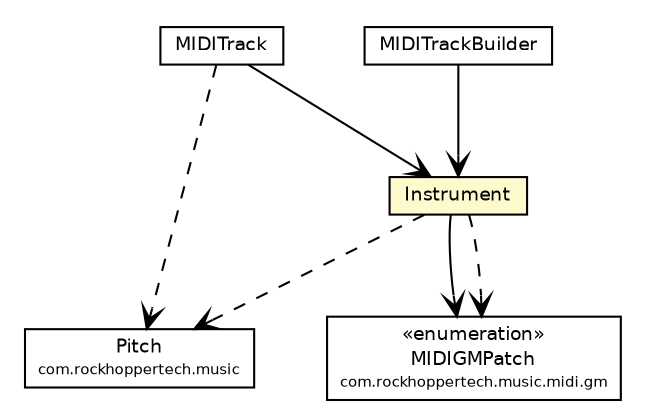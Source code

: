 #!/usr/local/bin/dot
#
# Class diagram 
# Generated by UMLGraph version R5_6-24-gf6e263 (http://www.umlgraph.org/)
#

digraph G {
	edge [fontname="Helvetica",fontsize=10,labelfontname="Helvetica",labelfontsize=10];
	node [fontname="Helvetica",fontsize=10,shape=plaintext];
	nodesep=0.25;
	ranksep=0.5;
	// com.rockhoppertech.music.Pitch
	c4792 [label=<<table title="com.rockhoppertech.music.Pitch" border="0" cellborder="1" cellspacing="0" cellpadding="2" port="p" href="../../Pitch.html">
		<tr><td><table border="0" cellspacing="0" cellpadding="1">
<tr><td align="center" balign="center"> Pitch </td></tr>
<tr><td align="center" balign="center"><font point-size="7.0"> com.rockhoppertech.music </font></td></tr>
		</table></td></tr>
		</table>>, URL="../../Pitch.html", fontname="Helvetica", fontcolor="black", fontsize=9.0];
	// com.rockhoppertech.music.midi.gm.MIDIGMPatch
	c4803 [label=<<table title="com.rockhoppertech.music.midi.gm.MIDIGMPatch" border="0" cellborder="1" cellspacing="0" cellpadding="2" port="p" href="../gm/MIDIGMPatch.html">
		<tr><td><table border="0" cellspacing="0" cellpadding="1">
<tr><td align="center" balign="center"> &#171;enumeration&#187; </td></tr>
<tr><td align="center" balign="center"> MIDIGMPatch </td></tr>
<tr><td align="center" balign="center"><font point-size="7.0"> com.rockhoppertech.music.midi.gm </font></td></tr>
		</table></td></tr>
		</table>>, URL="../gm/MIDIGMPatch.html", fontname="Helvetica", fontcolor="black", fontsize=9.0];
	// com.rockhoppertech.music.midi.js.MIDITrackBuilder
	c4811 [label=<<table title="com.rockhoppertech.music.midi.js.MIDITrackBuilder" border="0" cellborder="1" cellspacing="0" cellpadding="2" port="p" href="./MIDITrackBuilder.html">
		<tr><td><table border="0" cellspacing="0" cellpadding="1">
<tr><td align="center" balign="center"> MIDITrackBuilder </td></tr>
		</table></td></tr>
		</table>>, URL="./MIDITrackBuilder.html", fontname="Helvetica", fontcolor="black", fontsize=9.0];
	// com.rockhoppertech.music.midi.js.MIDITrack
	c4812 [label=<<table title="com.rockhoppertech.music.midi.js.MIDITrack" border="0" cellborder="1" cellspacing="0" cellpadding="2" port="p" href="./MIDITrack.html">
		<tr><td><table border="0" cellspacing="0" cellpadding="1">
<tr><td align="center" balign="center"> MIDITrack </td></tr>
		</table></td></tr>
		</table>>, URL="./MIDITrack.html", fontname="Helvetica", fontcolor="black", fontsize=9.0];
	// com.rockhoppertech.music.midi.js.Instrument
	c4821 [label=<<table title="com.rockhoppertech.music.midi.js.Instrument" border="0" cellborder="1" cellspacing="0" cellpadding="2" port="p" bgcolor="lemonChiffon" href="./Instrument.html">
		<tr><td><table border="0" cellspacing="0" cellpadding="1">
<tr><td align="center" balign="center"> Instrument </td></tr>
		</table></td></tr>
		</table>>, URL="./Instrument.html", fontname="Helvetica", fontcolor="black", fontsize=9.0];
	// com.rockhoppertech.music.midi.js.MIDITrackBuilder NAVASSOC com.rockhoppertech.music.midi.js.Instrument
	c4811:p -> c4821:p [taillabel="", label="", headlabel="", fontname="Helvetica", fontcolor="black", fontsize=10.0, color="black", arrowhead=open];
	// com.rockhoppertech.music.midi.js.MIDITrack NAVASSOC com.rockhoppertech.music.midi.js.Instrument
	c4812:p -> c4821:p [taillabel="", label="", headlabel="", fontname="Helvetica", fontcolor="black", fontsize=10.0, color="black", arrowhead=open];
	// com.rockhoppertech.music.midi.js.Instrument NAVASSOC com.rockhoppertech.music.midi.gm.MIDIGMPatch
	c4821:p -> c4803:p [taillabel="", label="", headlabel="", fontname="Helvetica", fontcolor="black", fontsize=10.0, color="black", arrowhead=open];
	// com.rockhoppertech.music.midi.js.MIDITrack DEPEND com.rockhoppertech.music.Pitch
	c4812:p -> c4792:p [taillabel="", label="", headlabel="", fontname="Helvetica", fontcolor="black", fontsize=10.0, color="black", arrowhead=open, style=dashed];
	// com.rockhoppertech.music.midi.js.Instrument DEPEND com.rockhoppertech.music.Pitch
	c4821:p -> c4792:p [taillabel="", label="", headlabel="", fontname="Helvetica", fontcolor="black", fontsize=10.0, color="black", arrowhead=open, style=dashed];
	// com.rockhoppertech.music.midi.js.Instrument DEPEND com.rockhoppertech.music.midi.gm.MIDIGMPatch
	c4821:p -> c4803:p [taillabel="", label="", headlabel="", fontname="Helvetica", fontcolor="black", fontsize=10.0, color="black", arrowhead=open, style=dashed];
}

